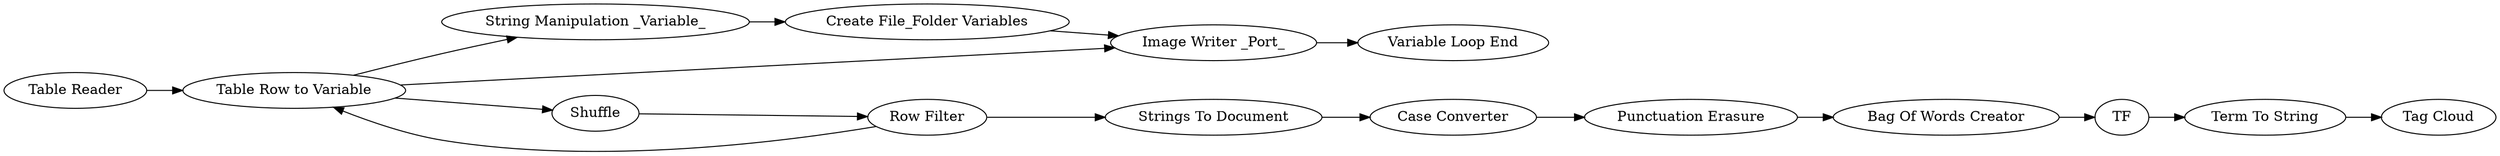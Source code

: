 digraph {
	25 [label="Table Reader"]
	28 [label="Counting Loop Start"]
	29 [label="String Manipulation _Variable_"]
	30 [label="Create File_Folder Variables"]
	31 [label="Image Writer _Port_"]
	32 [label="Variable Loop End"]
	3 [label="Strings To Document"]
	5 [label="Case Converter"]
	7 [label="Punctuation Erasure"]
	9 [label="Bag Of Words Creator"]
	11 [label=TF]
	12 [label="Term To String"]
	23 [label="Tag Cloud"]
	24 [label="Row Filter"]
	27 [label=Shuffle]
	28 [label="Table Row to Variable"]
	3 -> 5
	5 -> 7
	7 -> 9
	9 -> 11
	11 -> 12
	12 -> 23
	24 -> 28
	24 -> 3
	27 -> 24
	25 -> 28
	28 -> 27
	29 -> 30
	30 -> 31
	31 -> 32
	28 -> 29
	28 -> 31
	rankdir=LR
}
